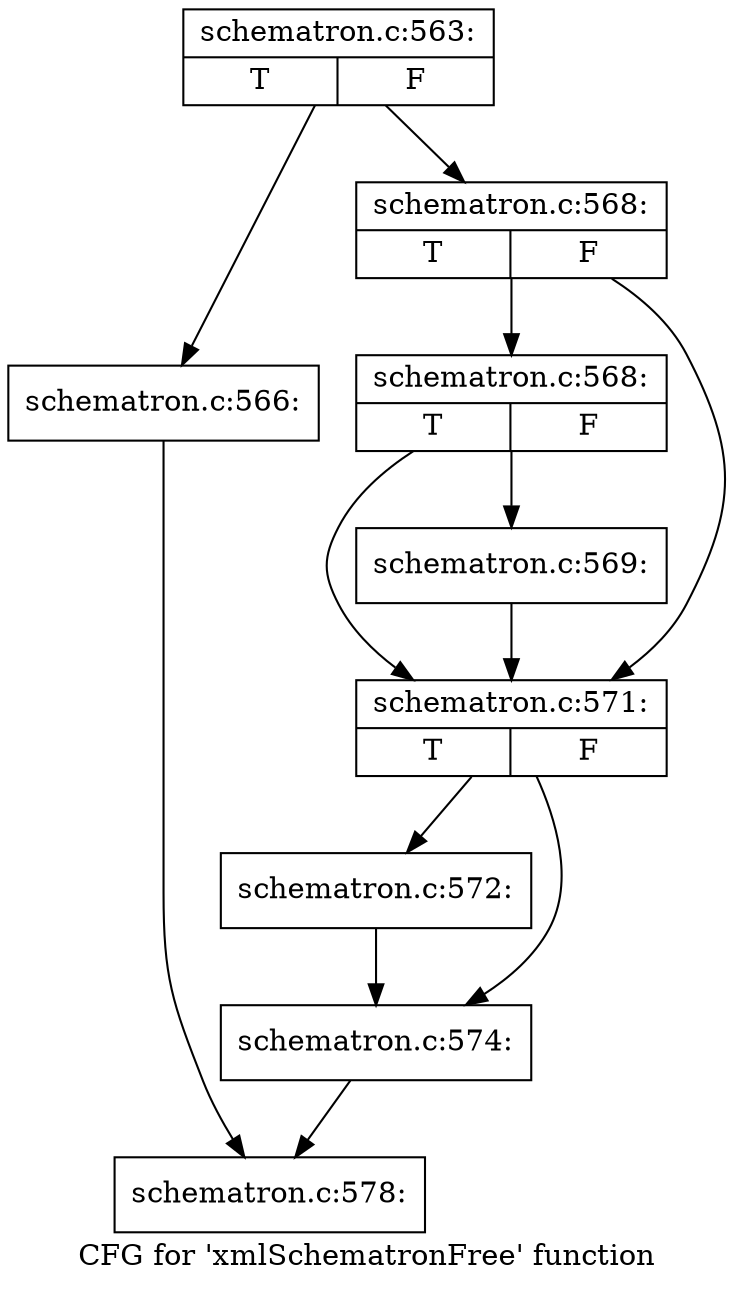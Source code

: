 digraph "CFG for 'xmlSchematronFree' function" {
	label="CFG for 'xmlSchematronFree' function";

	Node0x4bbc490 [shape=record,label="{schematron.c:563:|{<s0>T|<s1>F}}"];
	Node0x4bbc490 -> Node0x4bcf770;
	Node0x4bbc490 -> Node0x4bcf7c0;
	Node0x4bcf770 [shape=record,label="{schematron.c:566:}"];
	Node0x4bcf770 -> Node0x4b18e10;
	Node0x4bcf7c0 [shape=record,label="{schematron.c:568:|{<s0>T|<s1>F}}"];
	Node0x4bcf7c0 -> Node0x4bd0080;
	Node0x4bcf7c0 -> Node0x4bd0030;
	Node0x4bd0080 [shape=record,label="{schematron.c:568:|{<s0>T|<s1>F}}"];
	Node0x4bd0080 -> Node0x4bd0030;
	Node0x4bd0080 -> Node0x4bcffe0;
	Node0x4bcffe0 [shape=record,label="{schematron.c:569:}"];
	Node0x4bcffe0 -> Node0x4bd0030;
	Node0x4bd0030 [shape=record,label="{schematron.c:571:|{<s0>T|<s1>F}}"];
	Node0x4bd0030 -> Node0x4bd1090;
	Node0x4bd0030 -> Node0x4bd13c0;
	Node0x4bd1090 [shape=record,label="{schematron.c:572:}"];
	Node0x4bd1090 -> Node0x4bd13c0;
	Node0x4bd13c0 [shape=record,label="{schematron.c:574:}"];
	Node0x4bd13c0 -> Node0x4b18e10;
	Node0x4b18e10 [shape=record,label="{schematron.c:578:}"];
}
